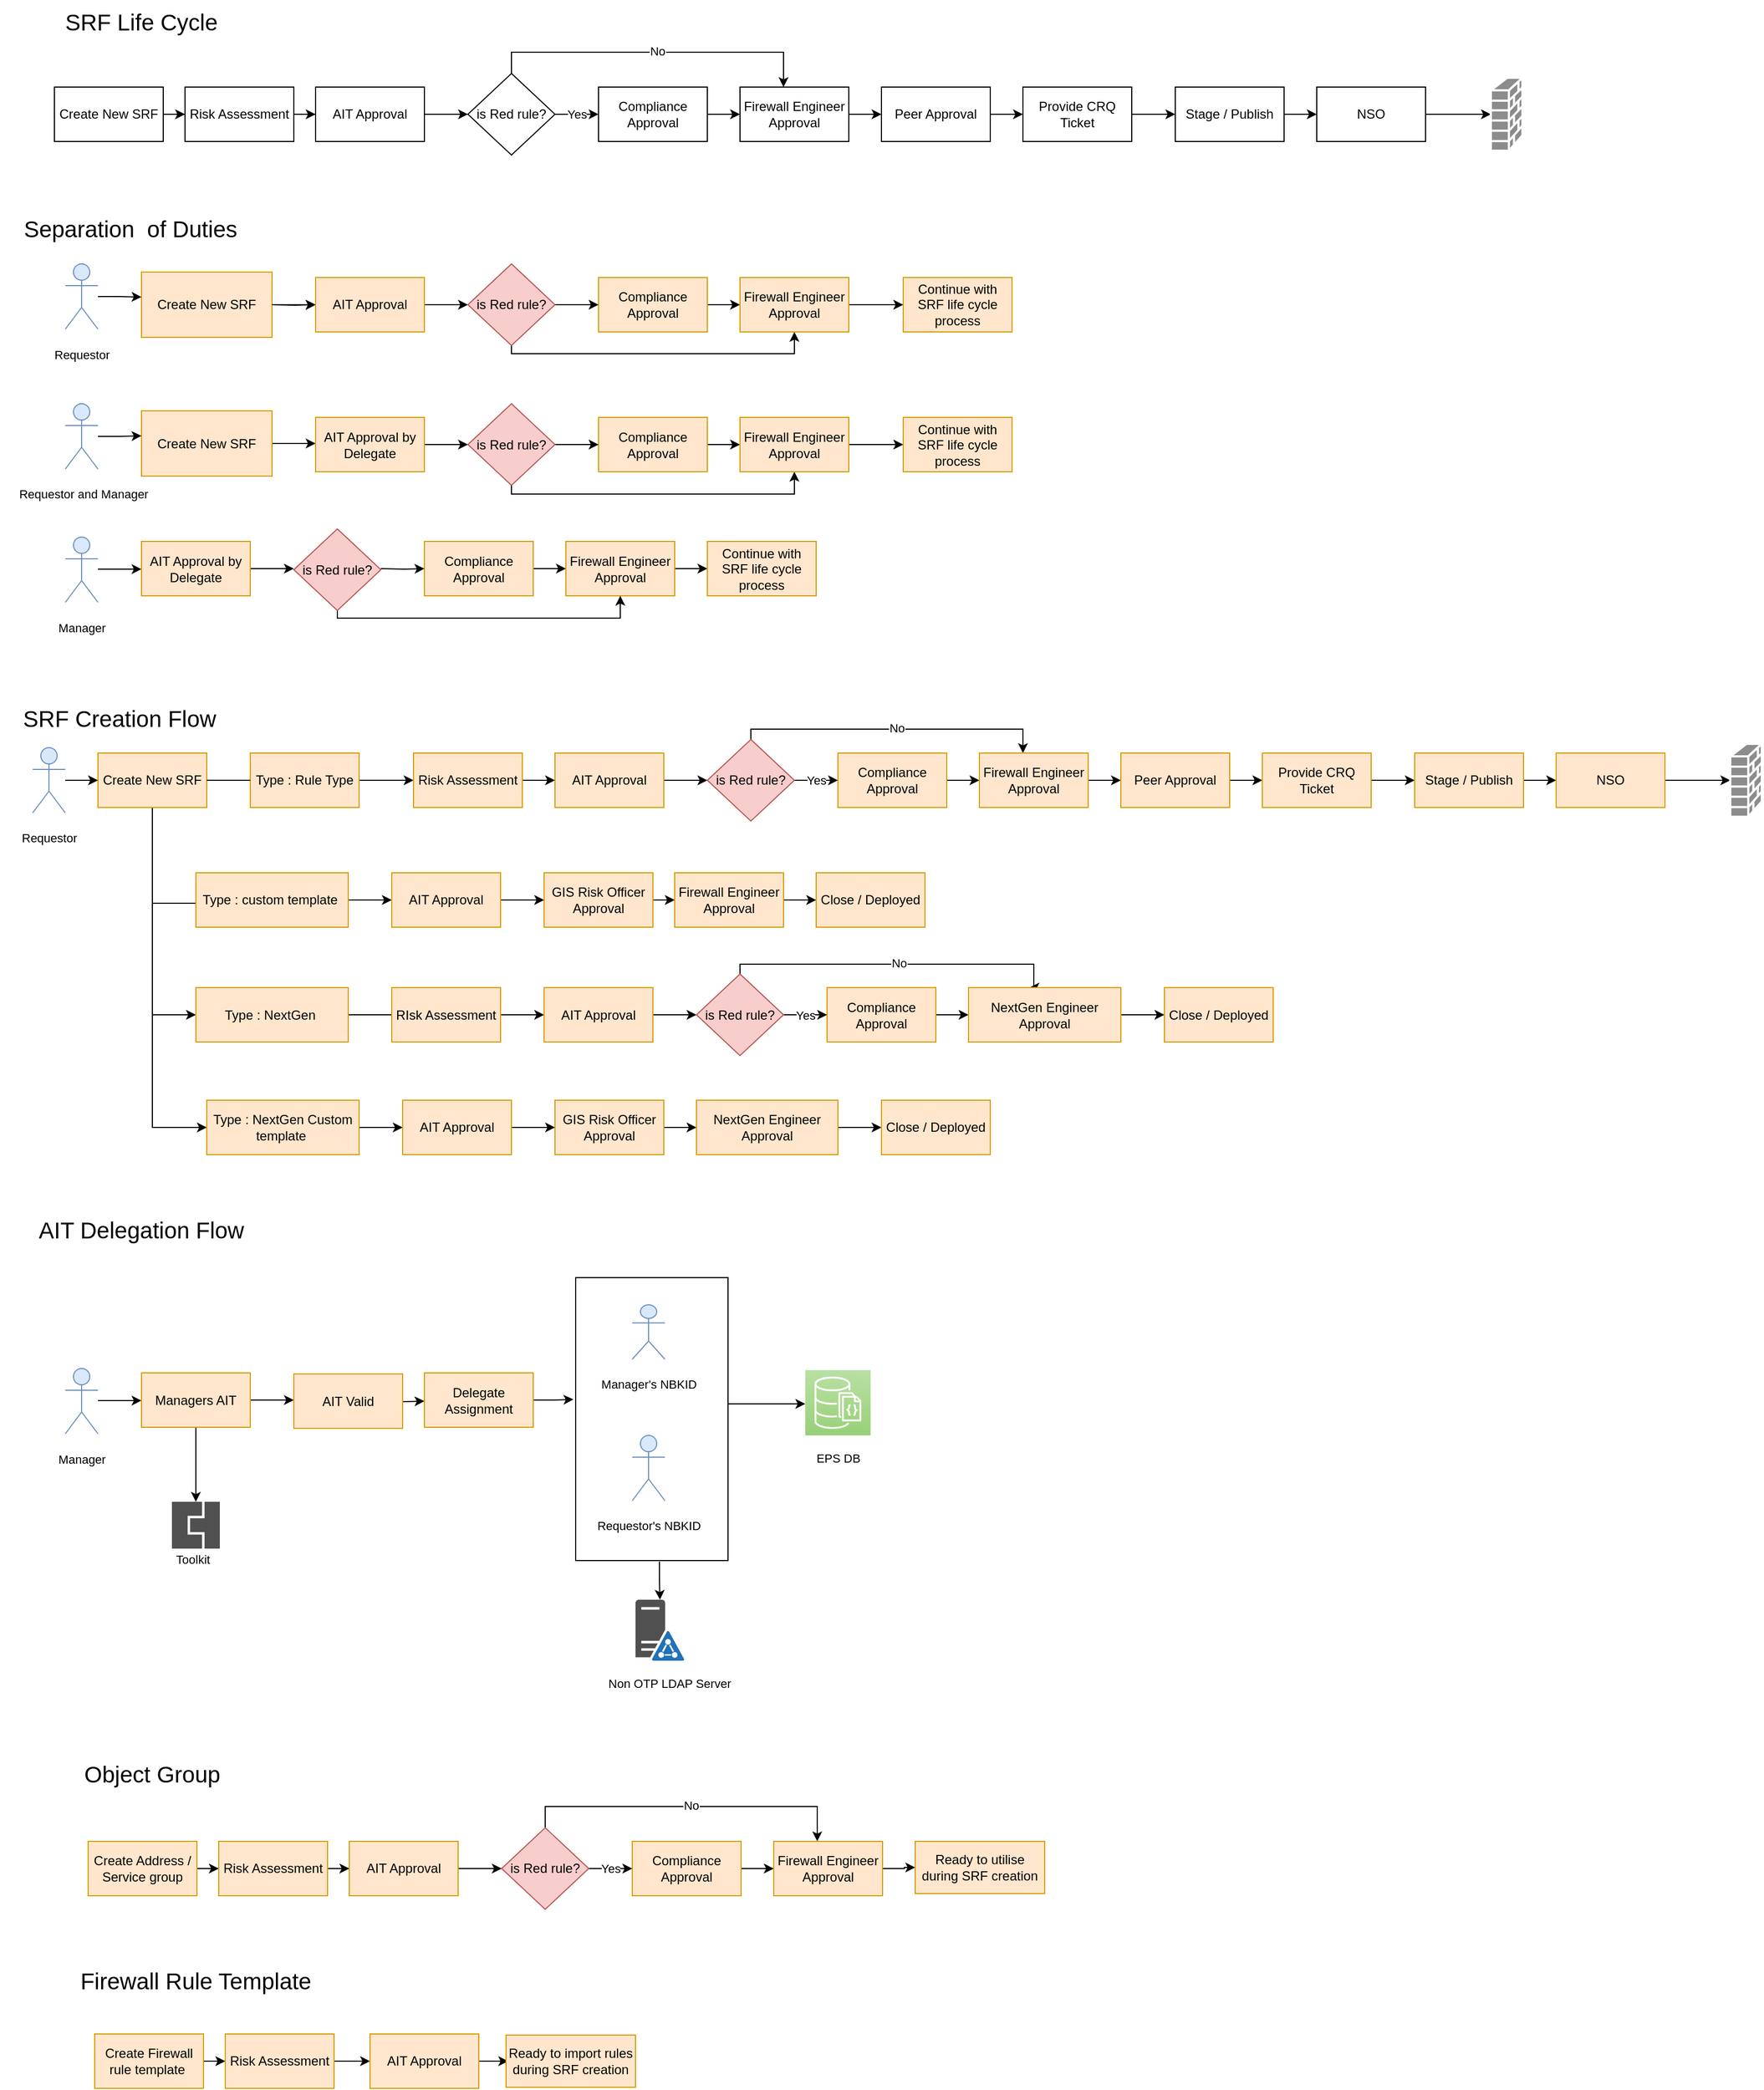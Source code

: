 <mxfile version="17.4.6" type="github">
  <diagram id="t3gU_UeMW9G3tFnKC1mk" name="Page-1">
    <mxGraphModel dx="1186" dy="602" grid="1" gridSize="10" guides="1" tooltips="1" connect="1" arrows="1" fold="1" page="1" pageScale="1" pageWidth="850" pageHeight="1100" math="0" shadow="0">
      <root>
        <mxCell id="0" />
        <mxCell id="1" parent="0" />
        <mxCell id="zmJZRS2p5SanOkIgBzwA-6" style="edgeStyle=orthogonalEdgeStyle;rounded=0;orthogonalLoop=1;jettySize=auto;html=1;" parent="1" source="zmJZRS2p5SanOkIgBzwA-1" target="zmJZRS2p5SanOkIgBzwA-2" edge="1">
          <mxGeometry relative="1" as="geometry" />
        </mxCell>
        <mxCell id="zmJZRS2p5SanOkIgBzwA-1" value="Create New SRF" style="rounded=0;whiteSpace=wrap;html=1;" parent="1" vertex="1">
          <mxGeometry x="60" y="160" width="100" height="50" as="geometry" />
        </mxCell>
        <mxCell id="zmJZRS2p5SanOkIgBzwA-7" style="edgeStyle=orthogonalEdgeStyle;rounded=0;orthogonalLoop=1;jettySize=auto;html=1;" parent="1" source="zmJZRS2p5SanOkIgBzwA-2" target="zmJZRS2p5SanOkIgBzwA-3" edge="1">
          <mxGeometry relative="1" as="geometry" />
        </mxCell>
        <mxCell id="zmJZRS2p5SanOkIgBzwA-2" value="Risk Assessment" style="rounded=0;whiteSpace=wrap;html=1;" parent="1" vertex="1">
          <mxGeometry x="180" y="160" width="100" height="50" as="geometry" />
        </mxCell>
        <mxCell id="zmJZRS2p5SanOkIgBzwA-8" style="edgeStyle=orthogonalEdgeStyle;rounded=0;orthogonalLoop=1;jettySize=auto;html=1;entryX=0;entryY=0.5;entryDx=0;entryDy=0;" parent="1" source="zmJZRS2p5SanOkIgBzwA-3" target="zmJZRS2p5SanOkIgBzwA-5" edge="1">
          <mxGeometry relative="1" as="geometry" />
        </mxCell>
        <mxCell id="zmJZRS2p5SanOkIgBzwA-3" value="AIT Approval" style="rounded=0;whiteSpace=wrap;html=1;" parent="1" vertex="1">
          <mxGeometry x="300" y="160" width="100" height="50" as="geometry" />
        </mxCell>
        <mxCell id="zmJZRS2p5SanOkIgBzwA-11" style="edgeStyle=orthogonalEdgeStyle;rounded=0;orthogonalLoop=1;jettySize=auto;html=1;entryX=0;entryY=0.5;entryDx=0;entryDy=0;" parent="1" source="zmJZRS2p5SanOkIgBzwA-4" target="zmJZRS2p5SanOkIgBzwA-10" edge="1">
          <mxGeometry relative="1" as="geometry" />
        </mxCell>
        <mxCell id="zmJZRS2p5SanOkIgBzwA-4" value="Compliance Approval" style="rounded=0;whiteSpace=wrap;html=1;" parent="1" vertex="1">
          <mxGeometry x="560" y="160" width="100" height="50" as="geometry" />
        </mxCell>
        <mxCell id="zmJZRS2p5SanOkIgBzwA-9" value="Yes" style="edgeStyle=orthogonalEdgeStyle;rounded=0;orthogonalLoop=1;jettySize=auto;html=1;entryX=0;entryY=0.5;entryDx=0;entryDy=0;" parent="1" source="zmJZRS2p5SanOkIgBzwA-5" target="zmJZRS2p5SanOkIgBzwA-4" edge="1">
          <mxGeometry relative="1" as="geometry" />
        </mxCell>
        <mxCell id="Q123pR5R-Ik9AYbAvbdh-17" style="edgeStyle=orthogonalEdgeStyle;rounded=0;orthogonalLoop=1;jettySize=auto;html=1;entryX=0.4;entryY=0;entryDx=0;entryDy=0;entryPerimeter=0;fontSize=11;" parent="1" source="zmJZRS2p5SanOkIgBzwA-5" target="zmJZRS2p5SanOkIgBzwA-10" edge="1">
          <mxGeometry relative="1" as="geometry">
            <Array as="points">
              <mxPoint x="480" y="128" />
              <mxPoint x="730" y="128" />
            </Array>
          </mxGeometry>
        </mxCell>
        <mxCell id="Q123pR5R-Ik9AYbAvbdh-18" value="No" style="edgeLabel;html=1;align=center;verticalAlign=middle;resizable=0;points=[];fontSize=11;" parent="Q123pR5R-Ik9AYbAvbdh-17" vertex="1" connectable="0">
          <mxGeometry x="0.012" y="1" relative="1" as="geometry">
            <mxPoint x="1" as="offset" />
          </mxGeometry>
        </mxCell>
        <mxCell id="zmJZRS2p5SanOkIgBzwA-5" value="is Red rule?" style="rhombus;whiteSpace=wrap;html=1;" parent="1" vertex="1">
          <mxGeometry x="440" y="147.5" width="80" height="75" as="geometry" />
        </mxCell>
        <mxCell id="zmJZRS2p5SanOkIgBzwA-13" style="edgeStyle=orthogonalEdgeStyle;rounded=0;orthogonalLoop=1;jettySize=auto;html=1;entryX=0;entryY=0.5;entryDx=0;entryDy=0;" parent="1" source="zmJZRS2p5SanOkIgBzwA-10" target="zmJZRS2p5SanOkIgBzwA-12" edge="1">
          <mxGeometry relative="1" as="geometry" />
        </mxCell>
        <mxCell id="zmJZRS2p5SanOkIgBzwA-10" value="Firewall Engineer Approval" style="rounded=0;whiteSpace=wrap;html=1;" parent="1" vertex="1">
          <mxGeometry x="690" y="160" width="100" height="50" as="geometry" />
        </mxCell>
        <mxCell id="zmJZRS2p5SanOkIgBzwA-19" style="edgeStyle=orthogonalEdgeStyle;rounded=0;orthogonalLoop=1;jettySize=auto;html=1;" parent="1" source="zmJZRS2p5SanOkIgBzwA-12" target="zmJZRS2p5SanOkIgBzwA-14" edge="1">
          <mxGeometry relative="1" as="geometry" />
        </mxCell>
        <mxCell id="zmJZRS2p5SanOkIgBzwA-12" value="Peer Approval" style="rounded=0;whiteSpace=wrap;html=1;" parent="1" vertex="1">
          <mxGeometry x="820" y="160" width="100" height="50" as="geometry" />
        </mxCell>
        <mxCell id="zmJZRS2p5SanOkIgBzwA-20" style="edgeStyle=orthogonalEdgeStyle;rounded=0;orthogonalLoop=1;jettySize=auto;html=1;entryX=0;entryY=0.5;entryDx=0;entryDy=0;" parent="1" source="zmJZRS2p5SanOkIgBzwA-14" target="zmJZRS2p5SanOkIgBzwA-15" edge="1">
          <mxGeometry relative="1" as="geometry" />
        </mxCell>
        <mxCell id="zmJZRS2p5SanOkIgBzwA-14" value="Provide CRQ Ticket" style="rounded=0;whiteSpace=wrap;html=1;" parent="1" vertex="1">
          <mxGeometry x="950" y="160" width="100" height="50" as="geometry" />
        </mxCell>
        <mxCell id="zmJZRS2p5SanOkIgBzwA-21" style="edgeStyle=orthogonalEdgeStyle;rounded=0;orthogonalLoop=1;jettySize=auto;html=1;" parent="1" source="zmJZRS2p5SanOkIgBzwA-15" target="zmJZRS2p5SanOkIgBzwA-16" edge="1">
          <mxGeometry relative="1" as="geometry" />
        </mxCell>
        <mxCell id="zmJZRS2p5SanOkIgBzwA-15" value="Stage / Publish" style="rounded=0;whiteSpace=wrap;html=1;" parent="1" vertex="1">
          <mxGeometry x="1090" y="160" width="100" height="50" as="geometry" />
        </mxCell>
        <mxCell id="zmJZRS2p5SanOkIgBzwA-18" style="edgeStyle=orthogonalEdgeStyle;rounded=0;orthogonalLoop=1;jettySize=auto;html=1;" parent="1" source="zmJZRS2p5SanOkIgBzwA-16" target="zmJZRS2p5SanOkIgBzwA-17" edge="1">
          <mxGeometry relative="1" as="geometry" />
        </mxCell>
        <mxCell id="zmJZRS2p5SanOkIgBzwA-16" value="NSO" style="rounded=0;whiteSpace=wrap;html=1;" parent="1" vertex="1">
          <mxGeometry x="1220" y="160" width="100" height="50" as="geometry" />
        </mxCell>
        <mxCell id="zmJZRS2p5SanOkIgBzwA-17" value="" style="shape=mxgraph.cisco.security.firewall;sketch=0;html=1;pointerEvents=1;dashed=0;fillColor=#8C8C8C;strokeColor=#ffffff;strokeWidth=2;verticalLabelPosition=bottom;verticalAlign=top;align=center;outlineConnect=0;" parent="1" vertex="1">
          <mxGeometry x="1380" y="151.5" width="29" height="67" as="geometry" />
        </mxCell>
        <mxCell id="Q123pR5R-Ik9AYbAvbdh-16" style="edgeStyle=orthogonalEdgeStyle;rounded=0;orthogonalLoop=1;jettySize=auto;html=1;fontSize=11;" parent="1" source="Q123pR5R-Ik9AYbAvbdh-1" edge="1">
          <mxGeometry relative="1" as="geometry">
            <mxPoint x="300" y="360" as="targetPoint" />
          </mxGeometry>
        </mxCell>
        <mxCell id="Q123pR5R-Ik9AYbAvbdh-1" value="Create New SRF" style="rounded=0;whiteSpace=wrap;html=1;fillColor=#ffe6cc;strokeColor=#d79b00;" parent="1" vertex="1">
          <mxGeometry x="140" y="330" width="120" height="60" as="geometry" />
        </mxCell>
        <mxCell id="Q123pR5R-Ik9AYbAvbdh-2" value="Separation&amp;nbsp; of Duties" style="text;html=1;strokeColor=none;fillColor=none;align=center;verticalAlign=middle;whiteSpace=wrap;rounded=0;fontSize=21;" parent="1" vertex="1">
          <mxGeometry x="20" y="270" width="220" height="40" as="geometry" />
        </mxCell>
        <mxCell id="Q123pR5R-Ik9AYbAvbdh-6" style="edgeStyle=orthogonalEdgeStyle;rounded=0;orthogonalLoop=1;jettySize=auto;html=1;entryX=0;entryY=0.383;entryDx=0;entryDy=0;entryPerimeter=0;fontSize=11;" parent="1" source="Q123pR5R-Ik9AYbAvbdh-3" target="Q123pR5R-Ik9AYbAvbdh-1" edge="1">
          <mxGeometry relative="1" as="geometry" />
        </mxCell>
        <mxCell id="Q123pR5R-Ik9AYbAvbdh-3" value="&lt;font style=&quot;font-size: 11px&quot;&gt;Requestor&lt;/font&gt;" style="shape=umlActor;verticalLabelPosition=bottom;verticalAlign=top;html=1;outlineConnect=0;fontSize=21;fillColor=#dae8fc;strokeColor=#6c8ebf;" parent="1" vertex="1">
          <mxGeometry x="70" y="322.5" width="30" height="60" as="geometry" />
        </mxCell>
        <mxCell id="Q123pR5R-Ik9AYbAvbdh-15" style="edgeStyle=orthogonalEdgeStyle;rounded=0;orthogonalLoop=1;jettySize=auto;html=1;entryX=0;entryY=0.5;entryDx=0;entryDy=0;fontSize=11;" parent="1" target="Q123pR5R-Ik9AYbAvbdh-9" edge="1">
          <mxGeometry relative="1" as="geometry">
            <mxPoint x="260" y="360" as="sourcePoint" />
          </mxGeometry>
        </mxCell>
        <mxCell id="Q123pR5R-Ik9AYbAvbdh-8" style="edgeStyle=orthogonalEdgeStyle;rounded=0;orthogonalLoop=1;jettySize=auto;html=1;entryX=0;entryY=0.5;entryDx=0;entryDy=0;" parent="1" source="Q123pR5R-Ik9AYbAvbdh-9" target="Q123pR5R-Ik9AYbAvbdh-13" edge="1">
          <mxGeometry relative="1" as="geometry" />
        </mxCell>
        <mxCell id="Q123pR5R-Ik9AYbAvbdh-9" value="AIT Approval" style="rounded=0;whiteSpace=wrap;html=1;fillColor=#ffe6cc;strokeColor=#d79b00;" parent="1" vertex="1">
          <mxGeometry x="300" y="335" width="100" height="50" as="geometry" />
        </mxCell>
        <mxCell id="Q123pR5R-Ik9AYbAvbdh-10" style="edgeStyle=orthogonalEdgeStyle;rounded=0;orthogonalLoop=1;jettySize=auto;html=1;entryX=0;entryY=0.5;entryDx=0;entryDy=0;" parent="1" source="Q123pR5R-Ik9AYbAvbdh-11" target="Q123pR5R-Ik9AYbAvbdh-14" edge="1">
          <mxGeometry relative="1" as="geometry" />
        </mxCell>
        <mxCell id="Q123pR5R-Ik9AYbAvbdh-11" value="Compliance Approval" style="rounded=0;whiteSpace=wrap;html=1;fillColor=#ffe6cc;strokeColor=#d79b00;" parent="1" vertex="1">
          <mxGeometry x="560" y="335" width="100" height="50" as="geometry" />
        </mxCell>
        <mxCell id="Q123pR5R-Ik9AYbAvbdh-12" style="edgeStyle=orthogonalEdgeStyle;rounded=0;orthogonalLoop=1;jettySize=auto;html=1;entryX=0;entryY=0.5;entryDx=0;entryDy=0;" parent="1" source="Q123pR5R-Ik9AYbAvbdh-13" target="Q123pR5R-Ik9AYbAvbdh-11" edge="1">
          <mxGeometry relative="1" as="geometry" />
        </mxCell>
        <mxCell id="Q123pR5R-Ik9AYbAvbdh-56" style="edgeStyle=orthogonalEdgeStyle;rounded=0;orthogonalLoop=1;jettySize=auto;html=1;entryX=0.5;entryY=1;entryDx=0;entryDy=0;fontSize=11;" parent="1" source="Q123pR5R-Ik9AYbAvbdh-13" target="Q123pR5R-Ik9AYbAvbdh-14" edge="1">
          <mxGeometry relative="1" as="geometry">
            <Array as="points">
              <mxPoint x="480" y="405" />
              <mxPoint x="740" y="405" />
            </Array>
          </mxGeometry>
        </mxCell>
        <mxCell id="Q123pR5R-Ik9AYbAvbdh-13" value="is Red rule?" style="rhombus;whiteSpace=wrap;html=1;fillColor=#f8cecc;strokeColor=#b85450;" parent="1" vertex="1">
          <mxGeometry x="440" y="322.5" width="80" height="75" as="geometry" />
        </mxCell>
        <mxCell id="Q123pR5R-Ik9AYbAvbdh-21" value="" style="edgeStyle=orthogonalEdgeStyle;rounded=0;orthogonalLoop=1;jettySize=auto;html=1;fontSize=11;" parent="1" source="Q123pR5R-Ik9AYbAvbdh-14" target="Q123pR5R-Ik9AYbAvbdh-20" edge="1">
          <mxGeometry relative="1" as="geometry" />
        </mxCell>
        <mxCell id="Q123pR5R-Ik9AYbAvbdh-14" value="Firewall Engineer Approval" style="rounded=0;whiteSpace=wrap;html=1;fillColor=#ffe6cc;strokeColor=#d79b00;" parent="1" vertex="1">
          <mxGeometry x="690" y="335" width="100" height="50" as="geometry" />
        </mxCell>
        <mxCell id="Q123pR5R-Ik9AYbAvbdh-20" value="Continue with SRF life cycle process" style="whiteSpace=wrap;html=1;rounded=0;fillColor=#ffe6cc;strokeColor=#d79b00;" parent="1" vertex="1">
          <mxGeometry x="840" y="335" width="100" height="50" as="geometry" />
        </mxCell>
        <mxCell id="Q123pR5R-Ik9AYbAvbdh-22" style="edgeStyle=orthogonalEdgeStyle;rounded=0;orthogonalLoop=1;jettySize=auto;html=1;fontSize=11;" parent="1" source="Q123pR5R-Ik9AYbAvbdh-23" edge="1">
          <mxGeometry relative="1" as="geometry">
            <mxPoint x="300" y="487.5" as="targetPoint" />
          </mxGeometry>
        </mxCell>
        <mxCell id="Q123pR5R-Ik9AYbAvbdh-23" value="Create New SRF" style="rounded=0;whiteSpace=wrap;html=1;fillColor=#ffe6cc;strokeColor=#d79b00;" parent="1" vertex="1">
          <mxGeometry x="140" y="457.5" width="120" height="60" as="geometry" />
        </mxCell>
        <mxCell id="Q123pR5R-Ik9AYbAvbdh-24" style="edgeStyle=orthogonalEdgeStyle;rounded=0;orthogonalLoop=1;jettySize=auto;html=1;entryX=0;entryY=0.383;entryDx=0;entryDy=0;entryPerimeter=0;fontSize=11;" parent="1" source="Q123pR5R-Ik9AYbAvbdh-25" target="Q123pR5R-Ik9AYbAvbdh-23" edge="1">
          <mxGeometry relative="1" as="geometry" />
        </mxCell>
        <mxCell id="Q123pR5R-Ik9AYbAvbdh-25" value="&lt;span style=&quot;font-size: 11px&quot;&gt;&amp;nbsp;Requestor and&amp;nbsp;Manager&lt;/span&gt;" style="shape=umlActor;verticalLabelPosition=bottom;verticalAlign=top;html=1;outlineConnect=0;fontSize=21;fillColor=#dae8fc;strokeColor=#6c8ebf;" parent="1" vertex="1">
          <mxGeometry x="70" y="451" width="30" height="60" as="geometry" />
        </mxCell>
        <mxCell id="Q123pR5R-Ik9AYbAvbdh-28" style="edgeStyle=orthogonalEdgeStyle;rounded=0;orthogonalLoop=1;jettySize=auto;html=1;entryX=0;entryY=0.5;entryDx=0;entryDy=0;" parent="1" source="Q123pR5R-Ik9AYbAvbdh-29" target="Q123pR5R-Ik9AYbAvbdh-33" edge="1">
          <mxGeometry relative="1" as="geometry" />
        </mxCell>
        <mxCell id="Q123pR5R-Ik9AYbAvbdh-29" value="AIT Approval by Delegate" style="rounded=0;whiteSpace=wrap;html=1;fillColor=#ffe6cc;strokeColor=#d79b00;" parent="1" vertex="1">
          <mxGeometry x="300" y="463.5" width="100" height="50" as="geometry" />
        </mxCell>
        <mxCell id="Q123pR5R-Ik9AYbAvbdh-30" style="edgeStyle=orthogonalEdgeStyle;rounded=0;orthogonalLoop=1;jettySize=auto;html=1;entryX=0;entryY=0.5;entryDx=0;entryDy=0;" parent="1" source="Q123pR5R-Ik9AYbAvbdh-31" target="Q123pR5R-Ik9AYbAvbdh-35" edge="1">
          <mxGeometry relative="1" as="geometry" />
        </mxCell>
        <mxCell id="Q123pR5R-Ik9AYbAvbdh-31" value="Compliance Approval" style="rounded=0;whiteSpace=wrap;html=1;fillColor=#ffe6cc;strokeColor=#d79b00;" parent="1" vertex="1">
          <mxGeometry x="560" y="463.5" width="100" height="50" as="geometry" />
        </mxCell>
        <mxCell id="Q123pR5R-Ik9AYbAvbdh-32" style="edgeStyle=orthogonalEdgeStyle;rounded=0;orthogonalLoop=1;jettySize=auto;html=1;entryX=0;entryY=0.5;entryDx=0;entryDy=0;" parent="1" source="Q123pR5R-Ik9AYbAvbdh-33" target="Q123pR5R-Ik9AYbAvbdh-31" edge="1">
          <mxGeometry relative="1" as="geometry" />
        </mxCell>
        <mxCell id="Q123pR5R-Ik9AYbAvbdh-57" style="edgeStyle=orthogonalEdgeStyle;rounded=0;orthogonalLoop=1;jettySize=auto;html=1;entryX=0.5;entryY=1;entryDx=0;entryDy=0;fontSize=11;" parent="1" source="Q123pR5R-Ik9AYbAvbdh-33" target="Q123pR5R-Ik9AYbAvbdh-35" edge="1">
          <mxGeometry relative="1" as="geometry">
            <Array as="points">
              <mxPoint x="480" y="534" />
              <mxPoint x="740" y="534" />
            </Array>
          </mxGeometry>
        </mxCell>
        <mxCell id="Q123pR5R-Ik9AYbAvbdh-33" value="is Red rule?" style="rhombus;whiteSpace=wrap;html=1;fillColor=#f8cecc;strokeColor=#b85450;" parent="1" vertex="1">
          <mxGeometry x="440" y="451" width="80" height="75" as="geometry" />
        </mxCell>
        <mxCell id="Q123pR5R-Ik9AYbAvbdh-34" value="" style="edgeStyle=orthogonalEdgeStyle;rounded=0;orthogonalLoop=1;jettySize=auto;html=1;fontSize=11;" parent="1" source="Q123pR5R-Ik9AYbAvbdh-35" target="Q123pR5R-Ik9AYbAvbdh-36" edge="1">
          <mxGeometry relative="1" as="geometry" />
        </mxCell>
        <mxCell id="Q123pR5R-Ik9AYbAvbdh-35" value="Firewall Engineer Approval" style="rounded=0;whiteSpace=wrap;html=1;fillColor=#ffe6cc;strokeColor=#d79b00;" parent="1" vertex="1">
          <mxGeometry x="690" y="463.5" width="100" height="50" as="geometry" />
        </mxCell>
        <mxCell id="Q123pR5R-Ik9AYbAvbdh-36" value="Continue with SRF life cycle process" style="whiteSpace=wrap;html=1;rounded=0;fillColor=#ffe6cc;strokeColor=#d79b00;" parent="1" vertex="1">
          <mxGeometry x="840" y="463.5" width="100" height="50" as="geometry" />
        </mxCell>
        <mxCell id="Q123pR5R-Ik9AYbAvbdh-43" style="edgeStyle=orthogonalEdgeStyle;rounded=0;orthogonalLoop=1;jettySize=auto;html=1;entryX=0;entryY=0.383;entryDx=0;entryDy=0;entryPerimeter=0;fontSize=11;" parent="1" source="Q123pR5R-Ik9AYbAvbdh-44" edge="1">
          <mxGeometry relative="1" as="geometry">
            <mxPoint x="140" y="602.98" as="targetPoint" />
          </mxGeometry>
        </mxCell>
        <mxCell id="Q123pR5R-Ik9AYbAvbdh-44" value="&lt;span style=&quot;font-size: 11px&quot;&gt;Manager&lt;/span&gt;" style="shape=umlActor;verticalLabelPosition=bottom;verticalAlign=top;html=1;outlineConnect=0;fontSize=21;fillColor=#dae8fc;strokeColor=#6c8ebf;" parent="1" vertex="1">
          <mxGeometry x="70" y="573.5" width="30" height="60" as="geometry" />
        </mxCell>
        <mxCell id="Q123pR5R-Ik9AYbAvbdh-47" style="edgeStyle=orthogonalEdgeStyle;rounded=0;orthogonalLoop=1;jettySize=auto;html=1;entryX=0;entryY=0.5;entryDx=0;entryDy=0;" parent="1" source="Q123pR5R-Ik9AYbAvbdh-48" edge="1">
          <mxGeometry relative="1" as="geometry">
            <mxPoint x="280" y="602.5" as="targetPoint" />
          </mxGeometry>
        </mxCell>
        <mxCell id="Q123pR5R-Ik9AYbAvbdh-48" value="AIT Approval by Delegate" style="rounded=0;whiteSpace=wrap;html=1;fillColor=#ffe6cc;strokeColor=#d79b00;" parent="1" vertex="1">
          <mxGeometry x="140" y="577.5" width="100" height="50" as="geometry" />
        </mxCell>
        <mxCell id="Q123pR5R-Ik9AYbAvbdh-49" style="edgeStyle=orthogonalEdgeStyle;rounded=0;orthogonalLoop=1;jettySize=auto;html=1;entryX=0;entryY=0.5;entryDx=0;entryDy=0;" parent="1" source="Q123pR5R-Ik9AYbAvbdh-50" target="Q123pR5R-Ik9AYbAvbdh-53" edge="1">
          <mxGeometry relative="1" as="geometry" />
        </mxCell>
        <mxCell id="Q123pR5R-Ik9AYbAvbdh-50" value="Compliance Approval" style="rounded=0;whiteSpace=wrap;html=1;fillColor=#ffe6cc;strokeColor=#d79b00;" parent="1" vertex="1">
          <mxGeometry x="400" y="577.5" width="100" height="50" as="geometry" />
        </mxCell>
        <mxCell id="Q123pR5R-Ik9AYbAvbdh-51" style="edgeStyle=orthogonalEdgeStyle;rounded=0;orthogonalLoop=1;jettySize=auto;html=1;entryX=0;entryY=0.5;entryDx=0;entryDy=0;" parent="1" target="Q123pR5R-Ik9AYbAvbdh-50" edge="1">
          <mxGeometry relative="1" as="geometry">
            <mxPoint x="360" y="602.5" as="sourcePoint" />
          </mxGeometry>
        </mxCell>
        <mxCell id="Q123pR5R-Ik9AYbAvbdh-52" value="" style="edgeStyle=orthogonalEdgeStyle;rounded=0;orthogonalLoop=1;jettySize=auto;html=1;fontSize=11;" parent="1" source="Q123pR5R-Ik9AYbAvbdh-53" target="Q123pR5R-Ik9AYbAvbdh-54" edge="1">
          <mxGeometry relative="1" as="geometry" />
        </mxCell>
        <mxCell id="Q123pR5R-Ik9AYbAvbdh-53" value="Firewall Engineer Approval" style="rounded=0;whiteSpace=wrap;html=1;fillColor=#ffe6cc;strokeColor=#d79b00;" parent="1" vertex="1">
          <mxGeometry x="530" y="577.5" width="100" height="50" as="geometry" />
        </mxCell>
        <mxCell id="Q123pR5R-Ik9AYbAvbdh-54" value="Continue with SRF life cycle process" style="whiteSpace=wrap;html=1;rounded=0;fillColor=#ffe6cc;strokeColor=#d79b00;" parent="1" vertex="1">
          <mxGeometry x="660" y="577.5" width="100" height="50" as="geometry" />
        </mxCell>
        <mxCell id="Q123pR5R-Ik9AYbAvbdh-58" style="edgeStyle=orthogonalEdgeStyle;rounded=0;orthogonalLoop=1;jettySize=auto;html=1;entryX=0.5;entryY=1;entryDx=0;entryDy=0;fontSize=11;" parent="1" source="Q123pR5R-Ik9AYbAvbdh-55" target="Q123pR5R-Ik9AYbAvbdh-53" edge="1">
          <mxGeometry relative="1" as="geometry">
            <Array as="points">
              <mxPoint x="320" y="648" />
              <mxPoint x="580" y="648" />
            </Array>
          </mxGeometry>
        </mxCell>
        <mxCell id="Q123pR5R-Ik9AYbAvbdh-55" value="is Red rule?" style="rhombus;whiteSpace=wrap;html=1;fillColor=#f8cecc;strokeColor=#b85450;" parent="1" vertex="1">
          <mxGeometry x="280" y="566" width="80" height="75" as="geometry" />
        </mxCell>
        <mxCell id="Q123pR5R-Ik9AYbAvbdh-59" style="edgeStyle=orthogonalEdgeStyle;rounded=0;orthogonalLoop=1;jettySize=auto;html=1;startArrow=none;" parent="1" source="Q123pR5R-Ik9AYbAvbdh-85" target="Q123pR5R-Ik9AYbAvbdh-62" edge="1">
          <mxGeometry relative="1" as="geometry" />
        </mxCell>
        <mxCell id="Q123pR5R-Ik9AYbAvbdh-88" style="edgeStyle=orthogonalEdgeStyle;rounded=0;orthogonalLoop=1;jettySize=auto;html=1;entryX=0;entryY=0.5;entryDx=0;entryDy=0;fontSize=11;" parent="1" source="Q123pR5R-Ik9AYbAvbdh-60" target="Q123pR5R-Ik9AYbAvbdh-87" edge="1">
          <mxGeometry relative="1" as="geometry">
            <Array as="points">
              <mxPoint x="150" y="910" />
              <mxPoint x="230" y="910" />
            </Array>
          </mxGeometry>
        </mxCell>
        <mxCell id="Q123pR5R-Ik9AYbAvbdh-125" style="edgeStyle=orthogonalEdgeStyle;rounded=0;orthogonalLoop=1;jettySize=auto;html=1;entryX=0;entryY=0.5;entryDx=0;entryDy=0;fontSize=11;" parent="1" source="Q123pR5R-Ik9AYbAvbdh-60" target="Q123pR5R-Ik9AYbAvbdh-111" edge="1">
          <mxGeometry relative="1" as="geometry" />
        </mxCell>
        <mxCell id="Q123pR5R-Ik9AYbAvbdh-139" style="edgeStyle=orthogonalEdgeStyle;rounded=0;orthogonalLoop=1;jettySize=auto;html=1;entryX=0;entryY=0.5;entryDx=0;entryDy=0;fontSize=11;" parent="1" source="Q123pR5R-Ik9AYbAvbdh-60" target="Q123pR5R-Ik9AYbAvbdh-127" edge="1">
          <mxGeometry relative="1" as="geometry" />
        </mxCell>
        <mxCell id="Q123pR5R-Ik9AYbAvbdh-60" value="Create New SRF" style="rounded=0;whiteSpace=wrap;html=1;fillColor=#ffe6cc;strokeColor=#d79b00;" parent="1" vertex="1">
          <mxGeometry x="100" y="772" width="100" height="50" as="geometry" />
        </mxCell>
        <mxCell id="Q123pR5R-Ik9AYbAvbdh-61" style="edgeStyle=orthogonalEdgeStyle;rounded=0;orthogonalLoop=1;jettySize=auto;html=1;" parent="1" source="Q123pR5R-Ik9AYbAvbdh-62" target="Q123pR5R-Ik9AYbAvbdh-64" edge="1">
          <mxGeometry relative="1" as="geometry" />
        </mxCell>
        <mxCell id="Q123pR5R-Ik9AYbAvbdh-62" value="Risk Assessment" style="rounded=0;whiteSpace=wrap;html=1;fillColor=#ffe6cc;strokeColor=#d79b00;" parent="1" vertex="1">
          <mxGeometry x="390" y="772" width="100" height="50" as="geometry" />
        </mxCell>
        <mxCell id="Q123pR5R-Ik9AYbAvbdh-63" style="edgeStyle=orthogonalEdgeStyle;rounded=0;orthogonalLoop=1;jettySize=auto;html=1;entryX=0;entryY=0.5;entryDx=0;entryDy=0;" parent="1" source="Q123pR5R-Ik9AYbAvbdh-64" target="Q123pR5R-Ik9AYbAvbdh-70" edge="1">
          <mxGeometry relative="1" as="geometry" />
        </mxCell>
        <mxCell id="Q123pR5R-Ik9AYbAvbdh-64" value="AIT Approval" style="rounded=0;whiteSpace=wrap;html=1;fillColor=#ffe6cc;strokeColor=#d79b00;" parent="1" vertex="1">
          <mxGeometry x="520" y="772" width="100" height="50" as="geometry" />
        </mxCell>
        <mxCell id="Q123pR5R-Ik9AYbAvbdh-65" style="edgeStyle=orthogonalEdgeStyle;rounded=0;orthogonalLoop=1;jettySize=auto;html=1;entryX=0;entryY=0.5;entryDx=0;entryDy=0;" parent="1" source="Q123pR5R-Ik9AYbAvbdh-66" target="Q123pR5R-Ik9AYbAvbdh-72" edge="1">
          <mxGeometry relative="1" as="geometry" />
        </mxCell>
        <mxCell id="Q123pR5R-Ik9AYbAvbdh-66" value="Compliance Approval" style="rounded=0;whiteSpace=wrap;html=1;fillColor=#ffe6cc;strokeColor=#d79b00;" parent="1" vertex="1">
          <mxGeometry x="780" y="772" width="100" height="50" as="geometry" />
        </mxCell>
        <mxCell id="Q123pR5R-Ik9AYbAvbdh-67" value="Yes" style="edgeStyle=orthogonalEdgeStyle;rounded=0;orthogonalLoop=1;jettySize=auto;html=1;entryX=0;entryY=0.5;entryDx=0;entryDy=0;" parent="1" source="Q123pR5R-Ik9AYbAvbdh-70" target="Q123pR5R-Ik9AYbAvbdh-66" edge="1">
          <mxGeometry relative="1" as="geometry" />
        </mxCell>
        <mxCell id="Q123pR5R-Ik9AYbAvbdh-68" style="edgeStyle=orthogonalEdgeStyle;rounded=0;orthogonalLoop=1;jettySize=auto;html=1;entryX=0.4;entryY=0;entryDx=0;entryDy=0;entryPerimeter=0;fontSize=11;" parent="1" source="Q123pR5R-Ik9AYbAvbdh-70" target="Q123pR5R-Ik9AYbAvbdh-72" edge="1">
          <mxGeometry relative="1" as="geometry">
            <Array as="points">
              <mxPoint x="700" y="750" />
              <mxPoint x="950" y="750" />
            </Array>
          </mxGeometry>
        </mxCell>
        <mxCell id="Q123pR5R-Ik9AYbAvbdh-69" value="No" style="edgeLabel;html=1;align=center;verticalAlign=middle;resizable=0;points=[];fontSize=11;" parent="Q123pR5R-Ik9AYbAvbdh-68" vertex="1" connectable="0">
          <mxGeometry x="0.012" y="1" relative="1" as="geometry">
            <mxPoint x="1" as="offset" />
          </mxGeometry>
        </mxCell>
        <mxCell id="Q123pR5R-Ik9AYbAvbdh-70" value="is Red rule?" style="rhombus;whiteSpace=wrap;html=1;fillColor=#f8cecc;strokeColor=#b85450;" parent="1" vertex="1">
          <mxGeometry x="660" y="759.5" width="80" height="75" as="geometry" />
        </mxCell>
        <mxCell id="Q123pR5R-Ik9AYbAvbdh-71" style="edgeStyle=orthogonalEdgeStyle;rounded=0;orthogonalLoop=1;jettySize=auto;html=1;entryX=0;entryY=0.5;entryDx=0;entryDy=0;" parent="1" source="Q123pR5R-Ik9AYbAvbdh-72" target="Q123pR5R-Ik9AYbAvbdh-74" edge="1">
          <mxGeometry relative="1" as="geometry" />
        </mxCell>
        <mxCell id="Q123pR5R-Ik9AYbAvbdh-72" value="Firewall Engineer Approval" style="rounded=0;whiteSpace=wrap;html=1;fillColor=#ffe6cc;strokeColor=#d79b00;" parent="1" vertex="1">
          <mxGeometry x="910" y="772" width="100" height="50" as="geometry" />
        </mxCell>
        <mxCell id="Q123pR5R-Ik9AYbAvbdh-73" style="edgeStyle=orthogonalEdgeStyle;rounded=0;orthogonalLoop=1;jettySize=auto;html=1;" parent="1" source="Q123pR5R-Ik9AYbAvbdh-74" target="Q123pR5R-Ik9AYbAvbdh-76" edge="1">
          <mxGeometry relative="1" as="geometry" />
        </mxCell>
        <mxCell id="Q123pR5R-Ik9AYbAvbdh-74" value="Peer Approval" style="rounded=0;whiteSpace=wrap;html=1;fillColor=#ffe6cc;strokeColor=#d79b00;" parent="1" vertex="1">
          <mxGeometry x="1040" y="772" width="100" height="50" as="geometry" />
        </mxCell>
        <mxCell id="Q123pR5R-Ik9AYbAvbdh-75" style="edgeStyle=orthogonalEdgeStyle;rounded=0;orthogonalLoop=1;jettySize=auto;html=1;entryX=0;entryY=0.5;entryDx=0;entryDy=0;" parent="1" source="Q123pR5R-Ik9AYbAvbdh-76" target="Q123pR5R-Ik9AYbAvbdh-78" edge="1">
          <mxGeometry relative="1" as="geometry" />
        </mxCell>
        <mxCell id="Q123pR5R-Ik9AYbAvbdh-76" value="Provide CRQ Ticket" style="rounded=0;whiteSpace=wrap;html=1;fillColor=#ffe6cc;strokeColor=#d79b00;" parent="1" vertex="1">
          <mxGeometry x="1170" y="772" width="100" height="50" as="geometry" />
        </mxCell>
        <mxCell id="Q123pR5R-Ik9AYbAvbdh-77" style="edgeStyle=orthogonalEdgeStyle;rounded=0;orthogonalLoop=1;jettySize=auto;html=1;" parent="1" source="Q123pR5R-Ik9AYbAvbdh-78" target="Q123pR5R-Ik9AYbAvbdh-80" edge="1">
          <mxGeometry relative="1" as="geometry" />
        </mxCell>
        <mxCell id="Q123pR5R-Ik9AYbAvbdh-78" value="Stage / Publish" style="rounded=0;whiteSpace=wrap;html=1;fillColor=#ffe6cc;strokeColor=#d79b00;" parent="1" vertex="1">
          <mxGeometry x="1310" y="772" width="100" height="50" as="geometry" />
        </mxCell>
        <mxCell id="Q123pR5R-Ik9AYbAvbdh-79" style="edgeStyle=orthogonalEdgeStyle;rounded=0;orthogonalLoop=1;jettySize=auto;html=1;" parent="1" source="Q123pR5R-Ik9AYbAvbdh-80" target="Q123pR5R-Ik9AYbAvbdh-81" edge="1">
          <mxGeometry relative="1" as="geometry" />
        </mxCell>
        <mxCell id="Q123pR5R-Ik9AYbAvbdh-80" value="NSO" style="rounded=0;whiteSpace=wrap;html=1;fillColor=#ffe6cc;strokeColor=#d79b00;" parent="1" vertex="1">
          <mxGeometry x="1440" y="772" width="100" height="50" as="geometry" />
        </mxCell>
        <mxCell id="Q123pR5R-Ik9AYbAvbdh-81" value="" style="shape=mxgraph.cisco.security.firewall;sketch=0;html=1;pointerEvents=1;dashed=0;fillColor=#8C8C8C;strokeColor=#ffffff;strokeWidth=2;verticalLabelPosition=bottom;verticalAlign=top;align=center;outlineConnect=0;" parent="1" vertex="1">
          <mxGeometry x="1600" y="763.5" width="29" height="67" as="geometry" />
        </mxCell>
        <mxCell id="Q123pR5R-Ik9AYbAvbdh-82" value="SRF Creation Flow" style="text;html=1;strokeColor=none;fillColor=none;align=center;verticalAlign=middle;whiteSpace=wrap;rounded=0;fontSize=21;" parent="1" vertex="1">
          <mxGeometry x="10" y="719.5" width="220" height="40" as="geometry" />
        </mxCell>
        <mxCell id="Q123pR5R-Ik9AYbAvbdh-84" style="edgeStyle=orthogonalEdgeStyle;rounded=0;orthogonalLoop=1;jettySize=auto;html=1;entryX=0;entryY=0.5;entryDx=0;entryDy=0;fontSize=11;" parent="1" source="Q123pR5R-Ik9AYbAvbdh-83" target="Q123pR5R-Ik9AYbAvbdh-60" edge="1">
          <mxGeometry relative="1" as="geometry" />
        </mxCell>
        <mxCell id="Q123pR5R-Ik9AYbAvbdh-83" value="&lt;span style=&quot;font-size: 11px&quot;&gt;Requestor&lt;/span&gt;" style="shape=umlActor;verticalLabelPosition=bottom;verticalAlign=top;html=1;outlineConnect=0;fontSize=21;fillColor=#dae8fc;strokeColor=#6c8ebf;" parent="1" vertex="1">
          <mxGeometry x="40" y="767" width="30" height="60" as="geometry" />
        </mxCell>
        <mxCell id="Q123pR5R-Ik9AYbAvbdh-85" value="Type : Rule Type" style="rounded=0;whiteSpace=wrap;html=1;fillColor=#ffe6cc;strokeColor=#d79b00;" parent="1" vertex="1">
          <mxGeometry x="240" y="772" width="100" height="50" as="geometry" />
        </mxCell>
        <mxCell id="Q123pR5R-Ik9AYbAvbdh-86" value="" style="edgeStyle=orthogonalEdgeStyle;rounded=0;orthogonalLoop=1;jettySize=auto;html=1;endArrow=none;" parent="1" source="Q123pR5R-Ik9AYbAvbdh-60" target="Q123pR5R-Ik9AYbAvbdh-85" edge="1">
          <mxGeometry relative="1" as="geometry">
            <mxPoint x="200" y="797" as="sourcePoint" />
            <mxPoint x="390" y="797" as="targetPoint" />
          </mxGeometry>
        </mxCell>
        <mxCell id="Q123pR5R-Ik9AYbAvbdh-109" style="edgeStyle=orthogonalEdgeStyle;rounded=0;orthogonalLoop=1;jettySize=auto;html=1;entryX=0;entryY=0.5;entryDx=0;entryDy=0;fontSize=11;" parent="1" source="Q123pR5R-Ik9AYbAvbdh-87" target="Q123pR5R-Ik9AYbAvbdh-90" edge="1">
          <mxGeometry relative="1" as="geometry" />
        </mxCell>
        <mxCell id="Q123pR5R-Ik9AYbAvbdh-87" value="Type : custom template&amp;nbsp;" style="rounded=0;whiteSpace=wrap;html=1;fillColor=#ffe6cc;strokeColor=#d79b00;" parent="1" vertex="1">
          <mxGeometry x="190" y="882" width="140" height="50" as="geometry" />
        </mxCell>
        <mxCell id="Q123pR5R-Ik9AYbAvbdh-89" style="edgeStyle=orthogonalEdgeStyle;rounded=0;orthogonalLoop=1;jettySize=auto;html=1;entryX=0;entryY=0.5;entryDx=0;entryDy=0;" parent="1" source="Q123pR5R-Ik9AYbAvbdh-90" edge="1">
          <mxGeometry relative="1" as="geometry">
            <mxPoint x="510" y="907" as="targetPoint" />
          </mxGeometry>
        </mxCell>
        <mxCell id="Q123pR5R-Ik9AYbAvbdh-90" value="AIT Approval" style="rounded=0;whiteSpace=wrap;html=1;fillColor=#ffe6cc;strokeColor=#d79b00;" parent="1" vertex="1">
          <mxGeometry x="370" y="882" width="100" height="50" as="geometry" />
        </mxCell>
        <mxCell id="Q123pR5R-Ik9AYbAvbdh-91" style="edgeStyle=orthogonalEdgeStyle;rounded=0;orthogonalLoop=1;jettySize=auto;html=1;entryX=0;entryY=0.5;entryDx=0;entryDy=0;" parent="1" source="Q123pR5R-Ik9AYbAvbdh-92" target="Q123pR5R-Ik9AYbAvbdh-98" edge="1">
          <mxGeometry relative="1" as="geometry" />
        </mxCell>
        <mxCell id="Q123pR5R-Ik9AYbAvbdh-92" value="GIS Risk Officer Approval" style="rounded=0;whiteSpace=wrap;html=1;fillColor=#ffe6cc;strokeColor=#d79b00;" parent="1" vertex="1">
          <mxGeometry x="510" y="882" width="100" height="50" as="geometry" />
        </mxCell>
        <mxCell id="Q123pR5R-Ik9AYbAvbdh-97" style="edgeStyle=orthogonalEdgeStyle;rounded=0;orthogonalLoop=1;jettySize=auto;html=1;entryX=0;entryY=0.5;entryDx=0;entryDy=0;" parent="1" source="Q123pR5R-Ik9AYbAvbdh-98" target="Q123pR5R-Ik9AYbAvbdh-100" edge="1">
          <mxGeometry relative="1" as="geometry" />
        </mxCell>
        <mxCell id="Q123pR5R-Ik9AYbAvbdh-98" value="Firewall Engineer Approval" style="rounded=0;whiteSpace=wrap;html=1;fillColor=#ffe6cc;strokeColor=#d79b00;" parent="1" vertex="1">
          <mxGeometry x="630" y="882" width="100" height="50" as="geometry" />
        </mxCell>
        <mxCell id="Q123pR5R-Ik9AYbAvbdh-100" value="Close / Deployed" style="rounded=0;whiteSpace=wrap;html=1;fillColor=#ffe6cc;strokeColor=#d79b00;" parent="1" vertex="1">
          <mxGeometry x="760" y="882" width="100" height="50" as="geometry" />
        </mxCell>
        <mxCell id="Q123pR5R-Ik9AYbAvbdh-110" style="edgeStyle=orthogonalEdgeStyle;rounded=0;orthogonalLoop=1;jettySize=auto;html=1;entryX=0;entryY=0.5;entryDx=0;entryDy=0;fontSize=11;" parent="1" source="Q123pR5R-Ik9AYbAvbdh-111" target="Q123pR5R-Ik9AYbAvbdh-113" edge="1">
          <mxGeometry relative="1" as="geometry" />
        </mxCell>
        <mxCell id="Q123pR5R-Ik9AYbAvbdh-111" value="Type : NextGen&amp;nbsp;" style="rounded=0;whiteSpace=wrap;html=1;fillColor=#ffe6cc;strokeColor=#d79b00;" parent="1" vertex="1">
          <mxGeometry x="190" y="987.5" width="140" height="50" as="geometry" />
        </mxCell>
        <mxCell id="Q123pR5R-Ik9AYbAvbdh-112" style="edgeStyle=orthogonalEdgeStyle;rounded=0;orthogonalLoop=1;jettySize=auto;html=1;entryX=0;entryY=0.5;entryDx=0;entryDy=0;" parent="1" source="Q123pR5R-Ik9AYbAvbdh-113" target="Q123pR5R-Ik9AYbAvbdh-119" edge="1">
          <mxGeometry relative="1" as="geometry" />
        </mxCell>
        <mxCell id="Q123pR5R-Ik9AYbAvbdh-113" value="AIT Approval" style="rounded=0;whiteSpace=wrap;html=1;fillColor=#ffe6cc;strokeColor=#d79b00;" parent="1" vertex="1">
          <mxGeometry x="510" y="987.5" width="100" height="50" as="geometry" />
        </mxCell>
        <mxCell id="Q123pR5R-Ik9AYbAvbdh-114" style="edgeStyle=orthogonalEdgeStyle;rounded=0;orthogonalLoop=1;jettySize=auto;html=1;entryX=0;entryY=0.5;entryDx=0;entryDy=0;" parent="1" source="Q123pR5R-Ik9AYbAvbdh-115" target="Q123pR5R-Ik9AYbAvbdh-121" edge="1">
          <mxGeometry relative="1" as="geometry" />
        </mxCell>
        <mxCell id="Q123pR5R-Ik9AYbAvbdh-115" value="Compliance Approval" style="rounded=0;whiteSpace=wrap;html=1;fillColor=#ffe6cc;strokeColor=#d79b00;" parent="1" vertex="1">
          <mxGeometry x="770" y="987.5" width="100" height="50" as="geometry" />
        </mxCell>
        <mxCell id="Q123pR5R-Ik9AYbAvbdh-116" value="Yes" style="edgeStyle=orthogonalEdgeStyle;rounded=0;orthogonalLoop=1;jettySize=auto;html=1;entryX=0;entryY=0.5;entryDx=0;entryDy=0;" parent="1" source="Q123pR5R-Ik9AYbAvbdh-119" target="Q123pR5R-Ik9AYbAvbdh-115" edge="1">
          <mxGeometry relative="1" as="geometry" />
        </mxCell>
        <mxCell id="Q123pR5R-Ik9AYbAvbdh-117" style="edgeStyle=orthogonalEdgeStyle;rounded=0;orthogonalLoop=1;jettySize=auto;html=1;entryX=0.4;entryY=0;entryDx=0;entryDy=0;entryPerimeter=0;fontSize=11;" parent="1" source="Q123pR5R-Ik9AYbAvbdh-119" target="Q123pR5R-Ik9AYbAvbdh-121" edge="1">
          <mxGeometry relative="1" as="geometry">
            <Array as="points">
              <mxPoint x="690" y="966" />
              <mxPoint x="960" y="966" />
              <mxPoint x="960" y="988" />
            </Array>
          </mxGeometry>
        </mxCell>
        <mxCell id="Q123pR5R-Ik9AYbAvbdh-118" value="No" style="edgeLabel;html=1;align=center;verticalAlign=middle;resizable=0;points=[];fontSize=11;" parent="Q123pR5R-Ik9AYbAvbdh-117" vertex="1" connectable="0">
          <mxGeometry x="0.012" y="1" relative="1" as="geometry">
            <mxPoint x="1" as="offset" />
          </mxGeometry>
        </mxCell>
        <mxCell id="Q123pR5R-Ik9AYbAvbdh-119" value="is Red rule?" style="rhombus;whiteSpace=wrap;html=1;fillColor=#f8cecc;strokeColor=#b85450;" parent="1" vertex="1">
          <mxGeometry x="650" y="975" width="80" height="75" as="geometry" />
        </mxCell>
        <mxCell id="Q123pR5R-Ik9AYbAvbdh-120" style="edgeStyle=orthogonalEdgeStyle;rounded=0;orthogonalLoop=1;jettySize=auto;html=1;entryX=0;entryY=0.5;entryDx=0;entryDy=0;" parent="1" source="Q123pR5R-Ik9AYbAvbdh-121" target="Q123pR5R-Ik9AYbAvbdh-122" edge="1">
          <mxGeometry relative="1" as="geometry" />
        </mxCell>
        <mxCell id="Q123pR5R-Ik9AYbAvbdh-121" value="NextGen Engineer Approval" style="rounded=0;whiteSpace=wrap;html=1;fillColor=#ffe6cc;strokeColor=#d79b00;" parent="1" vertex="1">
          <mxGeometry x="900" y="987.5" width="140" height="50" as="geometry" />
        </mxCell>
        <mxCell id="Q123pR5R-Ik9AYbAvbdh-122" value="Close / Deployed" style="rounded=0;whiteSpace=wrap;html=1;fillColor=#ffe6cc;strokeColor=#d79b00;" parent="1" vertex="1">
          <mxGeometry x="1080" y="987.5" width="100" height="50" as="geometry" />
        </mxCell>
        <mxCell id="Q123pR5R-Ik9AYbAvbdh-124" value="RIsk Assessment" style="rounded=0;whiteSpace=wrap;html=1;fillColor=#ffe6cc;strokeColor=#d79b00;" parent="1" vertex="1">
          <mxGeometry x="370" y="987.5" width="100" height="50" as="geometry" />
        </mxCell>
        <mxCell id="Q123pR5R-Ik9AYbAvbdh-126" style="edgeStyle=orthogonalEdgeStyle;rounded=0;orthogonalLoop=1;jettySize=auto;html=1;entryX=0;entryY=0.5;entryDx=0;entryDy=0;fontSize=11;" parent="1" source="Q123pR5R-Ik9AYbAvbdh-127" target="Q123pR5R-Ik9AYbAvbdh-129" edge="1">
          <mxGeometry relative="1" as="geometry" />
        </mxCell>
        <mxCell id="Q123pR5R-Ik9AYbAvbdh-127" value="Type : NextGen Custom template&amp;nbsp;" style="rounded=0;whiteSpace=wrap;html=1;fillColor=#ffe6cc;strokeColor=#d79b00;" parent="1" vertex="1">
          <mxGeometry x="200" y="1091" width="140" height="50" as="geometry" />
        </mxCell>
        <mxCell id="Q123pR5R-Ik9AYbAvbdh-128" style="edgeStyle=orthogonalEdgeStyle;rounded=0;orthogonalLoop=1;jettySize=auto;html=1;entryX=0;entryY=0.5;entryDx=0;entryDy=0;" parent="1" source="Q123pR5R-Ik9AYbAvbdh-129" edge="1">
          <mxGeometry relative="1" as="geometry">
            <mxPoint x="520" y="1116" as="targetPoint" />
          </mxGeometry>
        </mxCell>
        <mxCell id="Q123pR5R-Ik9AYbAvbdh-129" value="AIT Approval" style="rounded=0;whiteSpace=wrap;html=1;fillColor=#ffe6cc;strokeColor=#d79b00;" parent="1" vertex="1">
          <mxGeometry x="380" y="1091" width="100" height="50" as="geometry" />
        </mxCell>
        <mxCell id="Q123pR5R-Ik9AYbAvbdh-130" style="edgeStyle=orthogonalEdgeStyle;rounded=0;orthogonalLoop=1;jettySize=auto;html=1;entryX=0;entryY=0.5;entryDx=0;entryDy=0;" parent="1" source="Q123pR5R-Ik9AYbAvbdh-131" target="Q123pR5R-Ik9AYbAvbdh-137" edge="1">
          <mxGeometry relative="1" as="geometry" />
        </mxCell>
        <mxCell id="Q123pR5R-Ik9AYbAvbdh-131" value="GIS Risk Officer Approval" style="rounded=0;whiteSpace=wrap;html=1;fillColor=#ffe6cc;strokeColor=#d79b00;" parent="1" vertex="1">
          <mxGeometry x="520" y="1091" width="100" height="50" as="geometry" />
        </mxCell>
        <mxCell id="Q123pR5R-Ik9AYbAvbdh-136" style="edgeStyle=orthogonalEdgeStyle;rounded=0;orthogonalLoop=1;jettySize=auto;html=1;entryX=0;entryY=0.5;entryDx=0;entryDy=0;" parent="1" source="Q123pR5R-Ik9AYbAvbdh-137" target="Q123pR5R-Ik9AYbAvbdh-138" edge="1">
          <mxGeometry relative="1" as="geometry" />
        </mxCell>
        <mxCell id="Q123pR5R-Ik9AYbAvbdh-137" value="NextGen Engineer Approval" style="rounded=0;whiteSpace=wrap;html=1;fillColor=#ffe6cc;strokeColor=#d79b00;" parent="1" vertex="1">
          <mxGeometry x="650" y="1091" width="130" height="50" as="geometry" />
        </mxCell>
        <mxCell id="Q123pR5R-Ik9AYbAvbdh-138" value="Close / Deployed" style="rounded=0;whiteSpace=wrap;html=1;fillColor=#ffe6cc;strokeColor=#d79b00;" parent="1" vertex="1">
          <mxGeometry x="820" y="1091" width="100" height="50" as="geometry" />
        </mxCell>
        <mxCell id="Q123pR5R-Ik9AYbAvbdh-140" value="SRF Life Cycle" style="text;html=1;strokeColor=none;fillColor=none;align=center;verticalAlign=middle;whiteSpace=wrap;rounded=0;fontSize=21;" parent="1" vertex="1">
          <mxGeometry x="30" y="80" width="220" height="40" as="geometry" />
        </mxCell>
        <mxCell id="Q123pR5R-Ik9AYbAvbdh-141" style="edgeStyle=orthogonalEdgeStyle;rounded=0;orthogonalLoop=1;jettySize=auto;html=1;entryX=0;entryY=0.383;entryDx=0;entryDy=0;entryPerimeter=0;fontSize=11;" parent="1" source="Q123pR5R-Ik9AYbAvbdh-142" edge="1">
          <mxGeometry relative="1" as="geometry">
            <mxPoint x="140" y="1366.98" as="targetPoint" />
          </mxGeometry>
        </mxCell>
        <mxCell id="Q123pR5R-Ik9AYbAvbdh-142" value="&lt;span style=&quot;font-size: 11px&quot;&gt;Manager&lt;/span&gt;" style="shape=umlActor;verticalLabelPosition=bottom;verticalAlign=top;html=1;outlineConnect=0;fontSize=21;fillColor=#dae8fc;strokeColor=#6c8ebf;" parent="1" vertex="1">
          <mxGeometry x="70" y="1337.5" width="30" height="60" as="geometry" />
        </mxCell>
        <mxCell id="Q123pR5R-Ik9AYbAvbdh-143" style="edgeStyle=orthogonalEdgeStyle;rounded=0;orthogonalLoop=1;jettySize=auto;html=1;entryX=0;entryY=0.5;entryDx=0;entryDy=0;" parent="1" source="Q123pR5R-Ik9AYbAvbdh-144" edge="1">
          <mxGeometry relative="1" as="geometry">
            <mxPoint x="280" y="1366.5" as="targetPoint" />
          </mxGeometry>
        </mxCell>
        <mxCell id="Q123pR5R-Ik9AYbAvbdh-161" style="edgeStyle=orthogonalEdgeStyle;rounded=0;orthogonalLoop=1;jettySize=auto;html=1;fontSize=11;" parent="1" source="Q123pR5R-Ik9AYbAvbdh-144" target="Q123pR5R-Ik9AYbAvbdh-154" edge="1">
          <mxGeometry relative="1" as="geometry" />
        </mxCell>
        <mxCell id="Q123pR5R-Ik9AYbAvbdh-144" value="Managers AIT" style="rounded=0;whiteSpace=wrap;html=1;fillColor=#ffe6cc;strokeColor=#d79b00;" parent="1" vertex="1">
          <mxGeometry x="140" y="1341.5" width="100" height="50" as="geometry" />
        </mxCell>
        <mxCell id="Q123pR5R-Ik9AYbAvbdh-157" style="edgeStyle=orthogonalEdgeStyle;rounded=0;orthogonalLoop=1;jettySize=auto;html=1;entryX=0.417;entryY=1.033;entryDx=0;entryDy=0;entryPerimeter=0;fontSize=11;startArrow=none;" parent="1" source="Q123pR5R-Ik9AYbAvbdh-165" edge="1">
          <mxGeometry relative="1" as="geometry">
            <mxPoint x="536.885" y="1365.93" as="targetPoint" />
          </mxGeometry>
        </mxCell>
        <mxCell id="Q123pR5R-Ik9AYbAvbdh-167" style="edgeStyle=orthogonalEdgeStyle;rounded=0;orthogonalLoop=1;jettySize=auto;html=1;fontSize=11;" parent="1" edge="1">
          <mxGeometry relative="1" as="geometry">
            <mxPoint x="400" y="1367.5" as="targetPoint" />
            <mxPoint x="360" y="1367.5" as="sourcePoint" />
          </mxGeometry>
        </mxCell>
        <mxCell id="Q123pR5R-Ik9AYbAvbdh-154" value="" style="sketch=0;pointerEvents=1;shadow=0;dashed=0;html=1;strokeColor=none;fillColor=#505050;labelPosition=center;verticalLabelPosition=bottom;verticalAlign=top;outlineConnect=0;align=center;shape=mxgraph.office.concepts.integration;fontSize=11;" parent="1" vertex="1">
          <mxGeometry x="168" y="1460" width="44" height="43" as="geometry" />
        </mxCell>
        <mxCell id="Q123pR5R-Ik9AYbAvbdh-171" style="edgeStyle=orthogonalEdgeStyle;rounded=0;orthogonalLoop=1;jettySize=auto;html=1;fontSize=11;exitX=0.55;exitY=1.004;exitDx=0;exitDy=0;exitPerimeter=0;" parent="1" source="Q123pR5R-Ik9AYbAvbdh-178" target="Q123pR5R-Ik9AYbAvbdh-170" edge="1">
          <mxGeometry relative="1" as="geometry">
            <mxPoint x="619.5" y="1535" as="sourcePoint" />
          </mxGeometry>
        </mxCell>
        <mxCell id="Q123pR5R-Ik9AYbAvbdh-158" value="&lt;span style=&quot;font-size: 11px&quot;&gt;Manager&#39;s NBKID&lt;/span&gt;" style="shape=umlActor;verticalLabelPosition=bottom;verticalAlign=top;html=1;outlineConnect=0;fontSize=21;fillColor=#dae8fc;strokeColor=#6c8ebf;" parent="1" vertex="1">
          <mxGeometry x="591" y="1279" width="30" height="50" as="geometry" />
        </mxCell>
        <mxCell id="Q123pR5R-Ik9AYbAvbdh-159" value="&lt;span style=&quot;font-size: 11px&quot;&gt;Requestor&#39;s NBKID&lt;/span&gt;" style="shape=umlActor;verticalLabelPosition=bottom;verticalAlign=top;html=1;outlineConnect=0;fontSize=21;fillColor=#dae8fc;strokeColor=#6c8ebf;" parent="1" vertex="1">
          <mxGeometry x="591" y="1399" width="30" height="60" as="geometry" />
        </mxCell>
        <mxCell id="Q123pR5R-Ik9AYbAvbdh-160" value="Toolkit" style="text;html=1;align=center;verticalAlign=middle;resizable=0;points=[];autosize=1;strokeColor=none;fillColor=none;fontSize=11;" parent="1" vertex="1">
          <mxGeometry x="162" y="1503" width="50" height="20" as="geometry" />
        </mxCell>
        <mxCell id="Q123pR5R-Ik9AYbAvbdh-163" value="" style="sketch=0;points=[[0,0,0],[0.25,0,0],[0.5,0,0],[0.75,0,0],[1,0,0],[0,1,0],[0.25,1,0],[0.5,1,0],[0.75,1,0],[1,1,0],[0,0.25,0],[0,0.5,0],[0,0.75,0],[1,0.25,0],[1,0.5,0],[1,0.75,0]];outlineConnect=0;fontColor=#232F3E;gradientColor=#B9E0A5;gradientDirection=north;fillColor=#97D077;strokeColor=#ffffff;dashed=0;verticalLabelPosition=bottom;verticalAlign=top;align=center;html=1;fontSize=12;fontStyle=0;aspect=fixed;shape=mxgraph.aws4.resourceIcon;resIcon=mxgraph.aws4.documentdb_with_mongodb_compatibility;" parent="1" vertex="1">
          <mxGeometry x="750" y="1339" width="60" height="60" as="geometry" />
        </mxCell>
        <mxCell id="Q123pR5R-Ik9AYbAvbdh-165" value="Delegate Assignment" style="rounded=0;whiteSpace=wrap;html=1;fillColor=#ffe6cc;strokeColor=#d79b00;" parent="1" vertex="1">
          <mxGeometry x="400" y="1341.5" width="100" height="50" as="geometry" />
        </mxCell>
        <mxCell id="Q123pR5R-Ik9AYbAvbdh-168" value="AIT Valid" style="rounded=0;whiteSpace=wrap;html=1;fillColor=#ffe6cc;strokeColor=#d79b00;" parent="1" vertex="1">
          <mxGeometry x="280" y="1342.5" width="100" height="50" as="geometry" />
        </mxCell>
        <mxCell id="Q123pR5R-Ik9AYbAvbdh-170" value="" style="sketch=0;pointerEvents=1;shadow=0;dashed=0;html=1;strokeColor=none;fillColor=#505050;labelPosition=center;verticalLabelPosition=bottom;verticalAlign=top;outlineConnect=0;align=center;shape=mxgraph.office.servers.active_directory_federation_services_server_blue;fontSize=11;" parent="1" vertex="1">
          <mxGeometry x="594" y="1550" width="45" height="56" as="geometry" />
        </mxCell>
        <mxCell id="Q123pR5R-Ik9AYbAvbdh-172" value="Non OTP LDAP Server" style="text;html=1;align=center;verticalAlign=middle;resizable=0;points=[];autosize=1;strokeColor=none;fillColor=none;fontSize=11;" parent="1" vertex="1">
          <mxGeometry x="560" y="1617" width="130" height="20" as="geometry" />
        </mxCell>
        <mxCell id="Q123pR5R-Ik9AYbAvbdh-179" style="edgeStyle=orthogonalEdgeStyle;rounded=0;orthogonalLoop=1;jettySize=auto;html=1;fontSize=11;" parent="1" source="Q123pR5R-Ik9AYbAvbdh-178" target="Q123pR5R-Ik9AYbAvbdh-163" edge="1">
          <mxGeometry relative="1" as="geometry">
            <Array as="points">
              <mxPoint x="700" y="1370" />
              <mxPoint x="700" y="1370" />
            </Array>
          </mxGeometry>
        </mxCell>
        <mxCell id="Q123pR5R-Ik9AYbAvbdh-178" value="" style="rounded=0;whiteSpace=wrap;html=1;fontSize=11;fillColor=none;gradientColor=#B9E0A5;" parent="1" vertex="1">
          <mxGeometry x="539" y="1254" width="140" height="260" as="geometry" />
        </mxCell>
        <mxCell id="Q123pR5R-Ik9AYbAvbdh-180" value="EPS DB" style="text;html=1;align=center;verticalAlign=middle;resizable=0;points=[];autosize=1;strokeColor=none;fillColor=none;fontSize=11;" parent="1" vertex="1">
          <mxGeometry x="750" y="1410" width="60" height="20" as="geometry" />
        </mxCell>
        <mxCell id="Q123pR5R-Ik9AYbAvbdh-183" value="AIT Delegation Flow" style="text;html=1;strokeColor=none;fillColor=none;align=center;verticalAlign=middle;whiteSpace=wrap;rounded=0;fontSize=21;" parent="1" vertex="1">
          <mxGeometry x="30" y="1190" width="220" height="40" as="geometry" />
        </mxCell>
        <mxCell id="Q123pR5R-Ik9AYbAvbdh-184" value="Object Group" style="text;html=1;strokeColor=none;fillColor=none;align=center;verticalAlign=middle;whiteSpace=wrap;rounded=0;fontSize=21;" parent="1" vertex="1">
          <mxGeometry x="40" y="1690" width="220" height="40" as="geometry" />
        </mxCell>
        <mxCell id="Q123pR5R-Ik9AYbAvbdh-185" style="edgeStyle=orthogonalEdgeStyle;rounded=0;orthogonalLoop=1;jettySize=auto;html=1;" parent="1" source="Q123pR5R-Ik9AYbAvbdh-186" target="Q123pR5R-Ik9AYbAvbdh-188" edge="1">
          <mxGeometry relative="1" as="geometry" />
        </mxCell>
        <mxCell id="Q123pR5R-Ik9AYbAvbdh-186" value="Create Address / Service group" style="rounded=0;whiteSpace=wrap;html=1;fillColor=#ffe6cc;strokeColor=#d79b00;" parent="1" vertex="1">
          <mxGeometry x="91" y="1772" width="100" height="50" as="geometry" />
        </mxCell>
        <mxCell id="Q123pR5R-Ik9AYbAvbdh-187" style="edgeStyle=orthogonalEdgeStyle;rounded=0;orthogonalLoop=1;jettySize=auto;html=1;" parent="1" source="Q123pR5R-Ik9AYbAvbdh-188" target="Q123pR5R-Ik9AYbAvbdh-190" edge="1">
          <mxGeometry relative="1" as="geometry" />
        </mxCell>
        <mxCell id="Q123pR5R-Ik9AYbAvbdh-188" value="Risk Assessment" style="rounded=0;whiteSpace=wrap;html=1;fillColor=#ffe6cc;strokeColor=#d79b00;" parent="1" vertex="1">
          <mxGeometry x="211" y="1772" width="100" height="50" as="geometry" />
        </mxCell>
        <mxCell id="Q123pR5R-Ik9AYbAvbdh-189" style="edgeStyle=orthogonalEdgeStyle;rounded=0;orthogonalLoop=1;jettySize=auto;html=1;entryX=0;entryY=0.5;entryDx=0;entryDy=0;" parent="1" source="Q123pR5R-Ik9AYbAvbdh-190" target="Q123pR5R-Ik9AYbAvbdh-196" edge="1">
          <mxGeometry relative="1" as="geometry" />
        </mxCell>
        <mxCell id="Q123pR5R-Ik9AYbAvbdh-190" value="AIT Approval" style="rounded=0;whiteSpace=wrap;html=1;fillColor=#ffe6cc;strokeColor=#d79b00;" parent="1" vertex="1">
          <mxGeometry x="331" y="1772" width="100" height="50" as="geometry" />
        </mxCell>
        <mxCell id="Q123pR5R-Ik9AYbAvbdh-191" style="edgeStyle=orthogonalEdgeStyle;rounded=0;orthogonalLoop=1;jettySize=auto;html=1;entryX=0;entryY=0.5;entryDx=0;entryDy=0;" parent="1" source="Q123pR5R-Ik9AYbAvbdh-192" target="Q123pR5R-Ik9AYbAvbdh-198" edge="1">
          <mxGeometry relative="1" as="geometry" />
        </mxCell>
        <mxCell id="Q123pR5R-Ik9AYbAvbdh-192" value="Compliance Approval" style="rounded=0;whiteSpace=wrap;html=1;fillColor=#ffe6cc;strokeColor=#d79b00;" parent="1" vertex="1">
          <mxGeometry x="591" y="1772" width="100" height="50" as="geometry" />
        </mxCell>
        <mxCell id="Q123pR5R-Ik9AYbAvbdh-193" value="Yes" style="edgeStyle=orthogonalEdgeStyle;rounded=0;orthogonalLoop=1;jettySize=auto;html=1;entryX=0;entryY=0.5;entryDx=0;entryDy=0;" parent="1" source="Q123pR5R-Ik9AYbAvbdh-196" target="Q123pR5R-Ik9AYbAvbdh-192" edge="1">
          <mxGeometry relative="1" as="geometry" />
        </mxCell>
        <mxCell id="Q123pR5R-Ik9AYbAvbdh-194" style="edgeStyle=orthogonalEdgeStyle;rounded=0;orthogonalLoop=1;jettySize=auto;html=1;entryX=0.4;entryY=0;entryDx=0;entryDy=0;entryPerimeter=0;fontSize=11;" parent="1" source="Q123pR5R-Ik9AYbAvbdh-196" target="Q123pR5R-Ik9AYbAvbdh-198" edge="1">
          <mxGeometry relative="1" as="geometry">
            <Array as="points">
              <mxPoint x="511" y="1740" />
              <mxPoint x="761" y="1740" />
            </Array>
          </mxGeometry>
        </mxCell>
        <mxCell id="Q123pR5R-Ik9AYbAvbdh-195" value="No" style="edgeLabel;html=1;align=center;verticalAlign=middle;resizable=0;points=[];fontSize=11;" parent="Q123pR5R-Ik9AYbAvbdh-194" vertex="1" connectable="0">
          <mxGeometry x="0.012" y="1" relative="1" as="geometry">
            <mxPoint x="1" as="offset" />
          </mxGeometry>
        </mxCell>
        <mxCell id="Q123pR5R-Ik9AYbAvbdh-196" value="is Red rule?" style="rhombus;whiteSpace=wrap;html=1;fillColor=#f8cecc;strokeColor=#b85450;" parent="1" vertex="1">
          <mxGeometry x="471" y="1759.5" width="80" height="75" as="geometry" />
        </mxCell>
        <mxCell id="Q123pR5R-Ik9AYbAvbdh-197" style="edgeStyle=orthogonalEdgeStyle;rounded=0;orthogonalLoop=1;jettySize=auto;html=1;entryX=0;entryY=0.5;entryDx=0;entryDy=0;" parent="1" source="Q123pR5R-Ik9AYbAvbdh-198" target="Q123pR5R-Ik9AYbAvbdh-200" edge="1">
          <mxGeometry relative="1" as="geometry" />
        </mxCell>
        <mxCell id="Q123pR5R-Ik9AYbAvbdh-198" value="Firewall Engineer Approval" style="rounded=0;whiteSpace=wrap;html=1;fillColor=#ffe6cc;strokeColor=#d79b00;" parent="1" vertex="1">
          <mxGeometry x="721" y="1772" width="100" height="50" as="geometry" />
        </mxCell>
        <mxCell id="Q123pR5R-Ik9AYbAvbdh-200" value="Ready to utilise during SRF creation" style="rounded=0;whiteSpace=wrap;html=1;fillColor=#ffe6cc;strokeColor=#d79b00;" parent="1" vertex="1">
          <mxGeometry x="851" y="1772" width="119" height="48" as="geometry" />
        </mxCell>
        <mxCell id="Q123pR5R-Ik9AYbAvbdh-208" value="Firewall Rule Template" style="text;html=1;strokeColor=none;fillColor=none;align=center;verticalAlign=middle;whiteSpace=wrap;rounded=0;fontSize=21;" parent="1" vertex="1">
          <mxGeometry x="80" y="1880" width="220" height="40" as="geometry" />
        </mxCell>
        <mxCell id="Q123pR5R-Ik9AYbAvbdh-209" style="edgeStyle=orthogonalEdgeStyle;rounded=0;orthogonalLoop=1;jettySize=auto;html=1;" parent="1" source="Q123pR5R-Ik9AYbAvbdh-210" target="Q123pR5R-Ik9AYbAvbdh-212" edge="1">
          <mxGeometry relative="1" as="geometry" />
        </mxCell>
        <mxCell id="Q123pR5R-Ik9AYbAvbdh-210" value="Create Firewall rule template&amp;nbsp;" style="rounded=0;whiteSpace=wrap;html=1;fillColor=#ffe6cc;strokeColor=#d79b00;" parent="1" vertex="1">
          <mxGeometry x="97" y="1949" width="100" height="50" as="geometry" />
        </mxCell>
        <mxCell id="Q123pR5R-Ik9AYbAvbdh-211" style="edgeStyle=orthogonalEdgeStyle;rounded=0;orthogonalLoop=1;jettySize=auto;html=1;" parent="1" source="Q123pR5R-Ik9AYbAvbdh-212" target="Q123pR5R-Ik9AYbAvbdh-214" edge="1">
          <mxGeometry relative="1" as="geometry" />
        </mxCell>
        <mxCell id="Q123pR5R-Ik9AYbAvbdh-212" value="Risk Assessment" style="rounded=0;whiteSpace=wrap;html=1;fillColor=#ffe6cc;strokeColor=#d79b00;" parent="1" vertex="1">
          <mxGeometry x="217" y="1949" width="100" height="50" as="geometry" />
        </mxCell>
        <mxCell id="Q123pR5R-Ik9AYbAvbdh-213" style="edgeStyle=orthogonalEdgeStyle;rounded=0;orthogonalLoop=1;jettySize=auto;html=1;entryX=0;entryY=0.5;entryDx=0;entryDy=0;" parent="1" source="Q123pR5R-Ik9AYbAvbdh-214" edge="1">
          <mxGeometry relative="1" as="geometry">
            <mxPoint x="477" y="1974" as="targetPoint" />
          </mxGeometry>
        </mxCell>
        <mxCell id="Q123pR5R-Ik9AYbAvbdh-214" value="AIT Approval" style="rounded=0;whiteSpace=wrap;html=1;fillColor=#ffe6cc;strokeColor=#d79b00;" parent="1" vertex="1">
          <mxGeometry x="350" y="1949" width="100" height="50" as="geometry" />
        </mxCell>
        <mxCell id="Q123pR5R-Ik9AYbAvbdh-223" value="Ready to import rules during SRF creation" style="rounded=0;whiteSpace=wrap;html=1;fillColor=#ffe6cc;strokeColor=#d79b00;" parent="1" vertex="1">
          <mxGeometry x="475" y="1950" width="119" height="48" as="geometry" />
        </mxCell>
      </root>
    </mxGraphModel>
  </diagram>
</mxfile>

